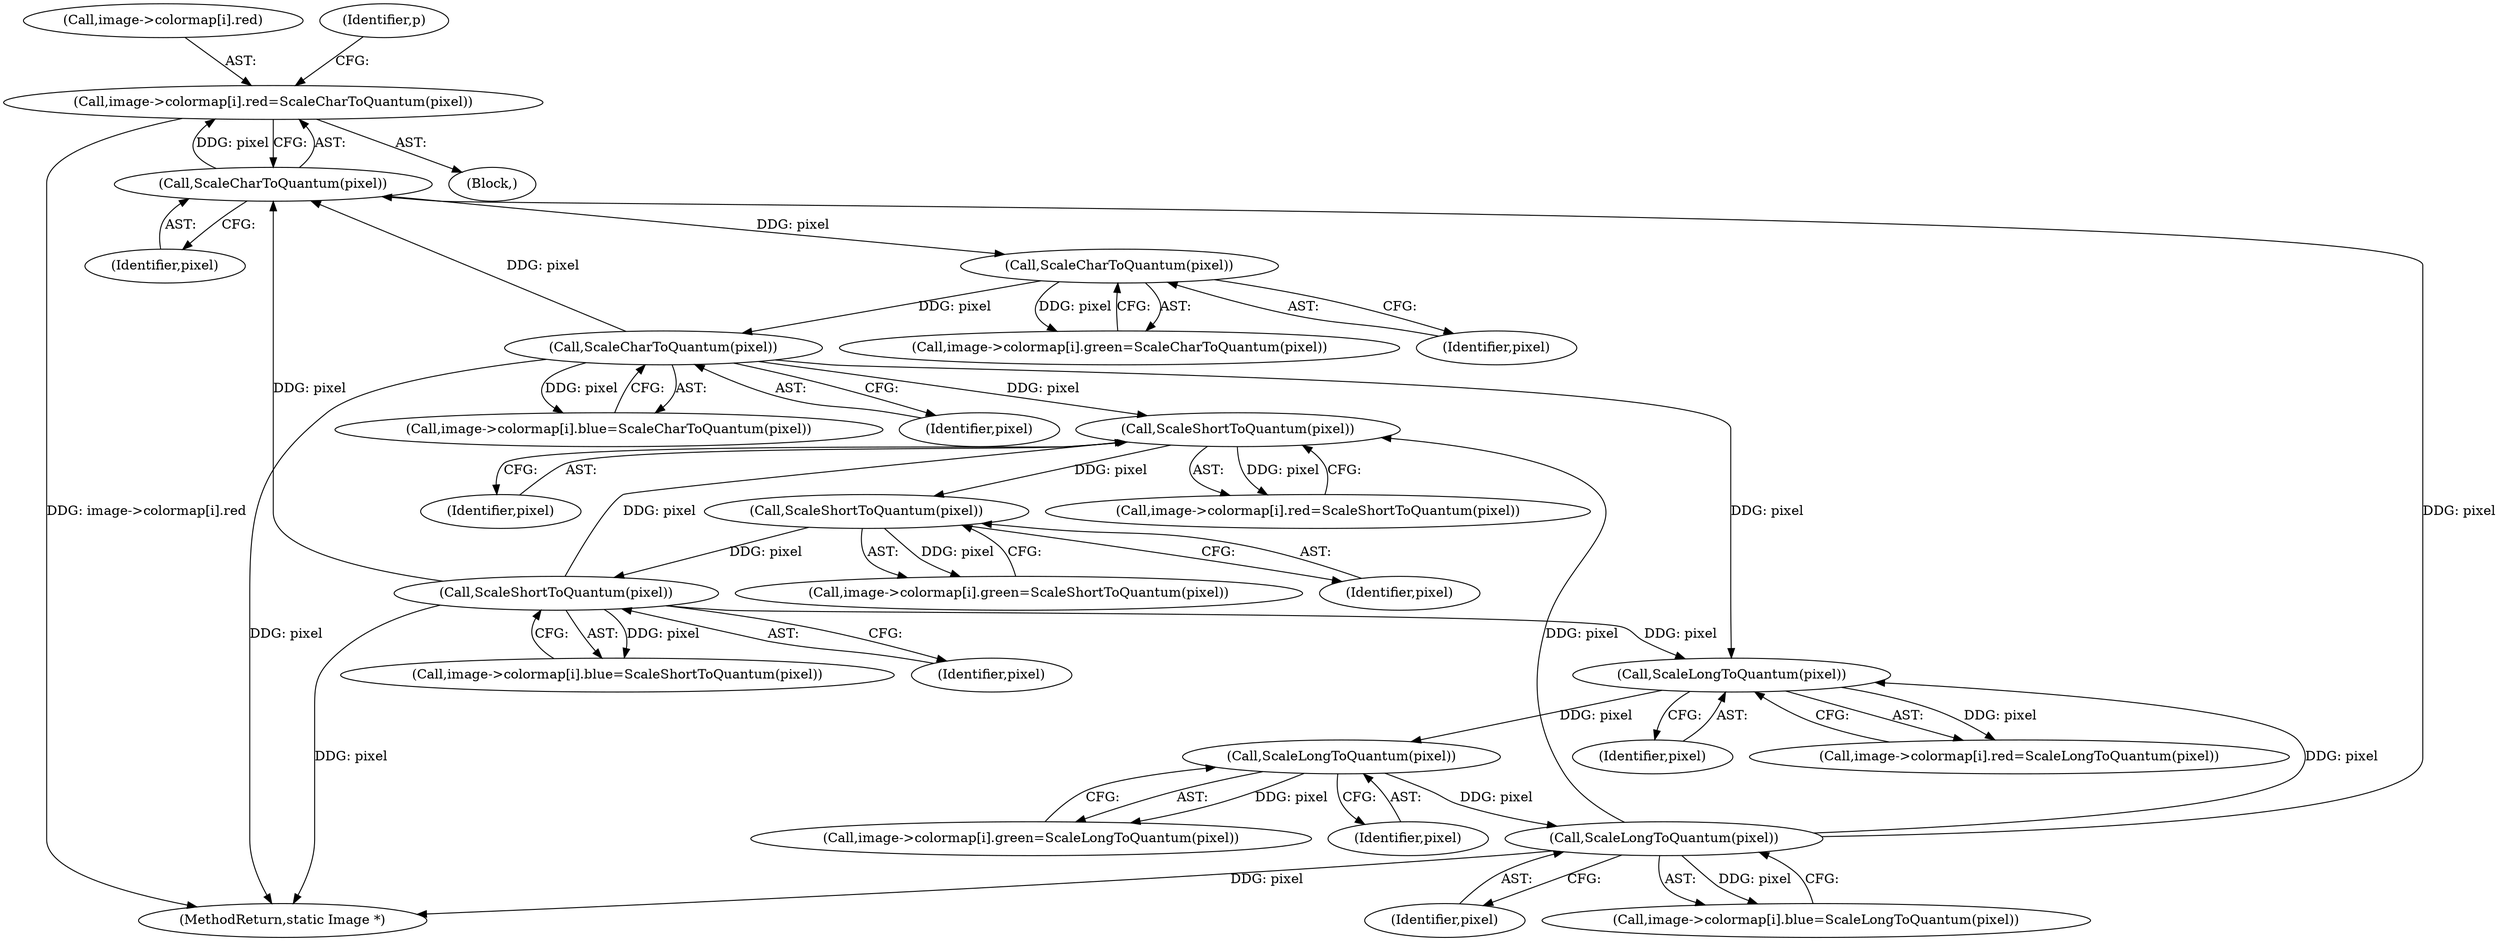 digraph "0_ImageMagick_f6e9d0d9955e85bdd7540b251cd50d598dacc5e6_36@pointer" {
"1002125" [label="(Call,image->colormap[i].red=ScaleCharToQuantum(pixel))"];
"1002133" [label="(Call,ScaleCharToQuantum(pixel))"];
"1002234" [label="(Call,ScaleShortToQuantum(pixel))"];
"1002217" [label="(Call,ScaleShortToQuantum(pixel))"];
"1002200" [label="(Call,ScaleShortToQuantum(pixel))"];
"1002165" [label="(Call,ScaleCharToQuantum(pixel))"];
"1002149" [label="(Call,ScaleCharToQuantum(pixel))"];
"1002303" [label="(Call,ScaleLongToQuantum(pixel))"];
"1002286" [label="(Call,ScaleLongToQuantum(pixel))"];
"1002269" [label="(Call,ScaleLongToQuantum(pixel))"];
"1002166" [label="(Identifier,pixel)"];
"1002150" [label="(Identifier,pixel)"];
"1002261" [label="(Call,image->colormap[i].red=ScaleLongToQuantum(pixel))"];
"1002270" [label="(Identifier,pixel)"];
"1002192" [label="(Call,image->colormap[i].red=ScaleShortToQuantum(pixel))"];
"1002200" [label="(Call,ScaleShortToQuantum(pixel))"];
"1002295" [label="(Call,image->colormap[i].blue=ScaleLongToQuantum(pixel))"];
"1002217" [label="(Call,ScaleShortToQuantum(pixel))"];
"1002125" [label="(Call,image->colormap[i].red=ScaleCharToQuantum(pixel))"];
"1002459" [label="(MethodReturn,static Image *)"];
"1002278" [label="(Call,image->colormap[i].green=ScaleLongToQuantum(pixel))"];
"1002287" [label="(Identifier,pixel)"];
"1002304" [label="(Identifier,pixel)"];
"1002201" [label="(Identifier,pixel)"];
"1002235" [label="(Identifier,pixel)"];
"1002133" [label="(Call,ScaleCharToQuantum(pixel))"];
"1002165" [label="(Call,ScaleCharToQuantum(pixel))"];
"1002209" [label="(Call,image->colormap[i].green=ScaleShortToQuantum(pixel))"];
"1002126" [label="(Call,image->colormap[i].red)"];
"1002136" [label="(Identifier,p)"];
"1002118" [label="(Block,)"];
"1002269" [label="(Call,ScaleLongToQuantum(pixel))"];
"1002134" [label="(Identifier,pixel)"];
"1002303" [label="(Call,ScaleLongToQuantum(pixel))"];
"1002157" [label="(Call,image->colormap[i].blue=ScaleCharToQuantum(pixel))"];
"1002286" [label="(Call,ScaleLongToQuantum(pixel))"];
"1002149" [label="(Call,ScaleCharToQuantum(pixel))"];
"1002218" [label="(Identifier,pixel)"];
"1002141" [label="(Call,image->colormap[i].green=ScaleCharToQuantum(pixel))"];
"1002226" [label="(Call,image->colormap[i].blue=ScaleShortToQuantum(pixel))"];
"1002234" [label="(Call,ScaleShortToQuantum(pixel))"];
"1002125" -> "1002118"  [label="AST: "];
"1002125" -> "1002133"  [label="CFG: "];
"1002126" -> "1002125"  [label="AST: "];
"1002133" -> "1002125"  [label="AST: "];
"1002136" -> "1002125"  [label="CFG: "];
"1002125" -> "1002459"  [label="DDG: image->colormap[i].red"];
"1002133" -> "1002125"  [label="DDG: pixel"];
"1002133" -> "1002134"  [label="CFG: "];
"1002134" -> "1002133"  [label="AST: "];
"1002234" -> "1002133"  [label="DDG: pixel"];
"1002165" -> "1002133"  [label="DDG: pixel"];
"1002303" -> "1002133"  [label="DDG: pixel"];
"1002133" -> "1002149"  [label="DDG: pixel"];
"1002234" -> "1002226"  [label="AST: "];
"1002234" -> "1002235"  [label="CFG: "];
"1002235" -> "1002234"  [label="AST: "];
"1002226" -> "1002234"  [label="CFG: "];
"1002234" -> "1002459"  [label="DDG: pixel"];
"1002234" -> "1002200"  [label="DDG: pixel"];
"1002234" -> "1002226"  [label="DDG: pixel"];
"1002217" -> "1002234"  [label="DDG: pixel"];
"1002234" -> "1002269"  [label="DDG: pixel"];
"1002217" -> "1002209"  [label="AST: "];
"1002217" -> "1002218"  [label="CFG: "];
"1002218" -> "1002217"  [label="AST: "];
"1002209" -> "1002217"  [label="CFG: "];
"1002217" -> "1002209"  [label="DDG: pixel"];
"1002200" -> "1002217"  [label="DDG: pixel"];
"1002200" -> "1002192"  [label="AST: "];
"1002200" -> "1002201"  [label="CFG: "];
"1002201" -> "1002200"  [label="AST: "];
"1002192" -> "1002200"  [label="CFG: "];
"1002200" -> "1002192"  [label="DDG: pixel"];
"1002165" -> "1002200"  [label="DDG: pixel"];
"1002303" -> "1002200"  [label="DDG: pixel"];
"1002165" -> "1002157"  [label="AST: "];
"1002165" -> "1002166"  [label="CFG: "];
"1002166" -> "1002165"  [label="AST: "];
"1002157" -> "1002165"  [label="CFG: "];
"1002165" -> "1002459"  [label="DDG: pixel"];
"1002165" -> "1002157"  [label="DDG: pixel"];
"1002149" -> "1002165"  [label="DDG: pixel"];
"1002165" -> "1002269"  [label="DDG: pixel"];
"1002149" -> "1002141"  [label="AST: "];
"1002149" -> "1002150"  [label="CFG: "];
"1002150" -> "1002149"  [label="AST: "];
"1002141" -> "1002149"  [label="CFG: "];
"1002149" -> "1002141"  [label="DDG: pixel"];
"1002303" -> "1002295"  [label="AST: "];
"1002303" -> "1002304"  [label="CFG: "];
"1002304" -> "1002303"  [label="AST: "];
"1002295" -> "1002303"  [label="CFG: "];
"1002303" -> "1002459"  [label="DDG: pixel"];
"1002303" -> "1002269"  [label="DDG: pixel"];
"1002303" -> "1002295"  [label="DDG: pixel"];
"1002286" -> "1002303"  [label="DDG: pixel"];
"1002286" -> "1002278"  [label="AST: "];
"1002286" -> "1002287"  [label="CFG: "];
"1002287" -> "1002286"  [label="AST: "];
"1002278" -> "1002286"  [label="CFG: "];
"1002286" -> "1002278"  [label="DDG: pixel"];
"1002269" -> "1002286"  [label="DDG: pixel"];
"1002269" -> "1002261"  [label="AST: "];
"1002269" -> "1002270"  [label="CFG: "];
"1002270" -> "1002269"  [label="AST: "];
"1002261" -> "1002269"  [label="CFG: "];
"1002269" -> "1002261"  [label="DDG: pixel"];
}
